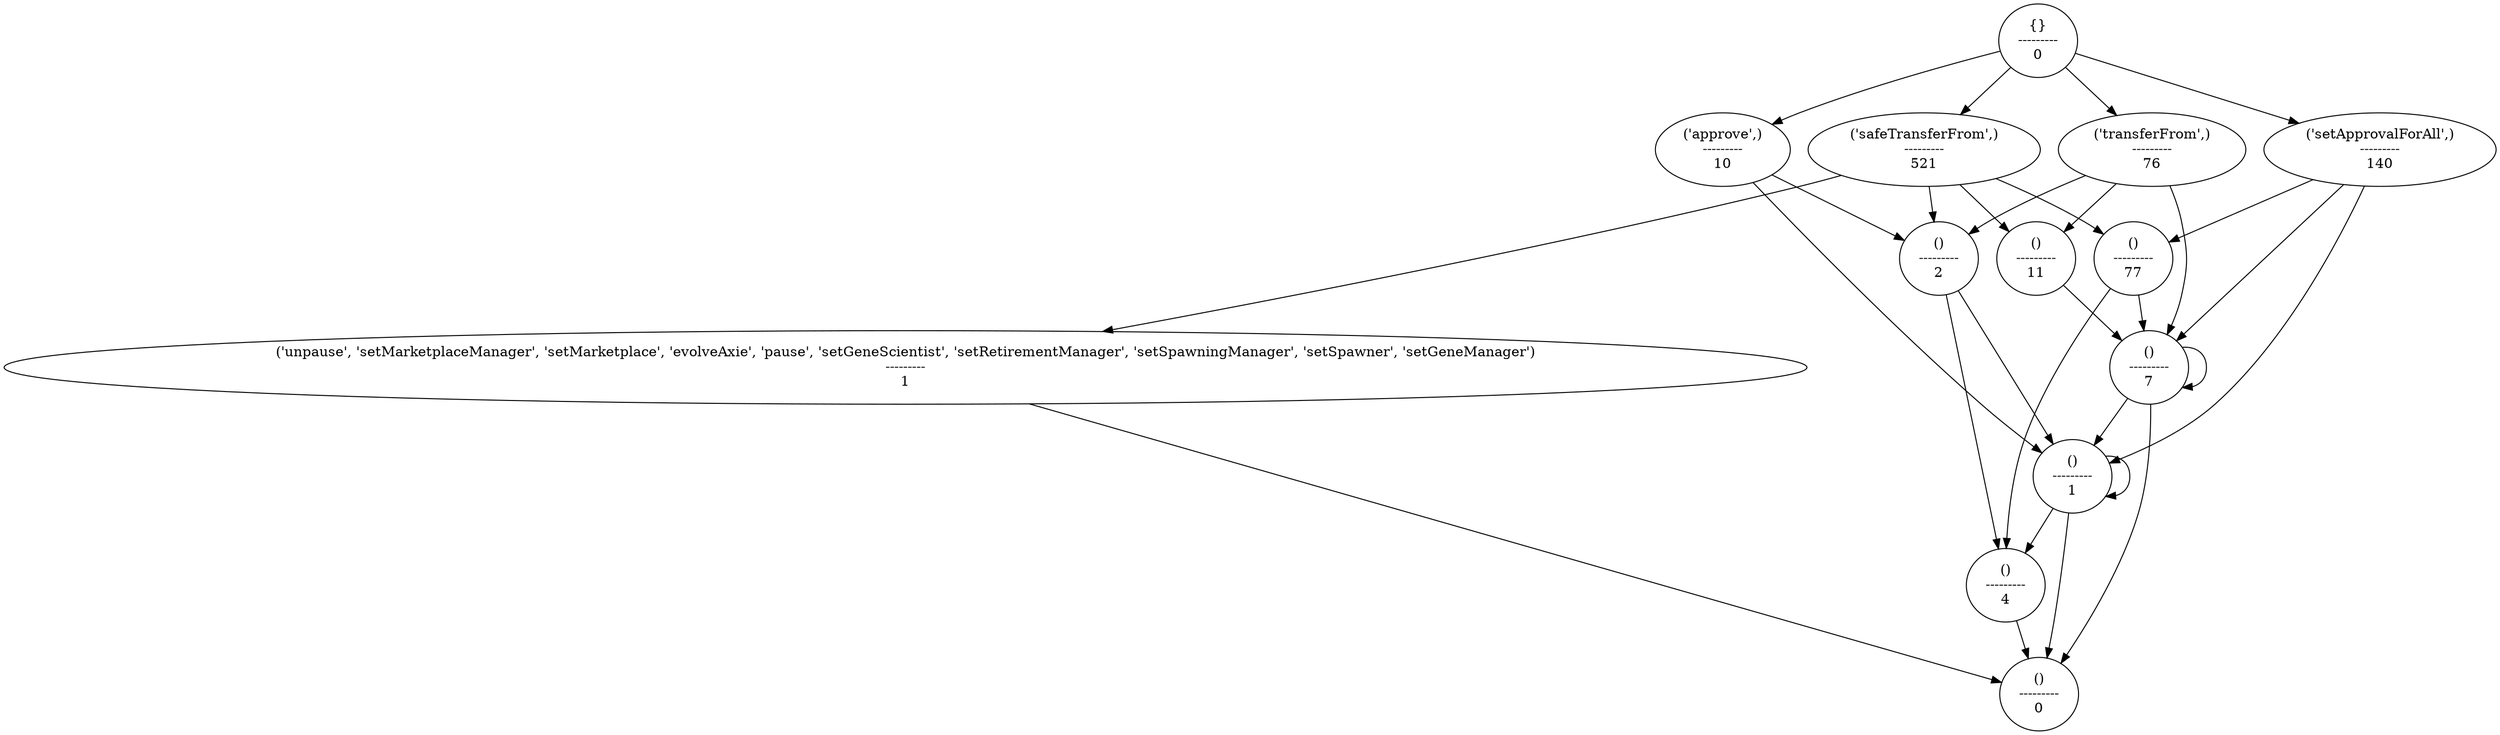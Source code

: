 strict digraph  {
"{}\n---------\n0";
"('safeTransferFrom',)\n---------\n521";
"()\n---------\n77";
"()\n---------\n7";
"()\n---------\n0";
"()\n---------\n4";
"()\n---------\n11";
"()\n---------\n2";
"('unpause', 'setMarketplaceManager', 'setMarketplace', 'evolveAxie', 'pause', 'setGeneScientist', 'setRetirementManager', 'setSpawningManager', 'setSpawner', 'setGeneManager')\n---------\n1";
"('setApprovalForAll',)\n---------\n140";
"()\n---------\n7";
"()\n---------\n1";
"()\n---------\n1";
"('transferFrom',)\n---------\n76";
"()\n---------\n2";
"('approve',)\n---------\n10";
"{}\n---------\n0" -> "('safeTransferFrom',)\n---------\n521";
"{}\n---------\n0" -> "('setApprovalForAll',)\n---------\n140";
"{}\n---------\n0" -> "('transferFrom',)\n---------\n76";
"{}\n---------\n0" -> "('approve',)\n---------\n10";
"('safeTransferFrom',)\n---------\n521" -> "()\n---------\n77";
"('safeTransferFrom',)\n---------\n521" -> "()\n---------\n11";
"('safeTransferFrom',)\n---------\n521" -> "()\n---------\n2";
"('safeTransferFrom',)\n---------\n521" -> "('unpause', 'setMarketplaceManager', 'setMarketplace', 'evolveAxie', 'pause', 'setGeneScientist', 'setRetirementManager', 'setSpawningManager', 'setSpawner', 'setGeneManager')\n---------\n1";
"()\n---------\n77" -> "()\n---------\n7";
"()\n---------\n77" -> "()\n---------\n4";
"()\n---------\n7" -> "()\n---------\n0";
"()\n---------\n4" -> "()\n---------\n0";
"()\n---------\n11" -> "()\n---------\n7";
"()\n---------\n2" -> "()\n---------\n4";
"('unpause', 'setMarketplaceManager', 'setMarketplace', 'evolveAxie', 'pause', 'setGeneScientist', 'setRetirementManager', 'setSpawningManager', 'setSpawner', 'setGeneManager')\n---------\n1" -> "()\n---------\n0";
"('setApprovalForAll',)\n---------\n140" -> "()\n---------\n77";
"('setApprovalForAll',)\n---------\n140" -> "()\n---------\n7";
"('setApprovalForAll',)\n---------\n140" -> "()\n---------\n1";
"()\n---------\n7" -> "()\n---------\n7";
"()\n---------\n7" -> "()\n---------\n1";
"()\n---------\n1" -> "()\n---------\n0";
"()\n---------\n1" -> "()\n---------\n4";
"()\n---------\n1" -> "()\n---------\n1";
"('transferFrom',)\n---------\n76" -> "()\n---------\n11";
"('transferFrom',)\n---------\n76" -> "()\n---------\n7";
"('transferFrom',)\n---------\n76" -> "()\n---------\n2";
"()\n---------\n2" -> "()\n---------\n1";
"('approve',)\n---------\n10" -> "()\n---------\n2";
"('approve',)\n---------\n10" -> "()\n---------\n1";
"('approve',)\n---------\n10" -> "()\n---------\n2";
}
